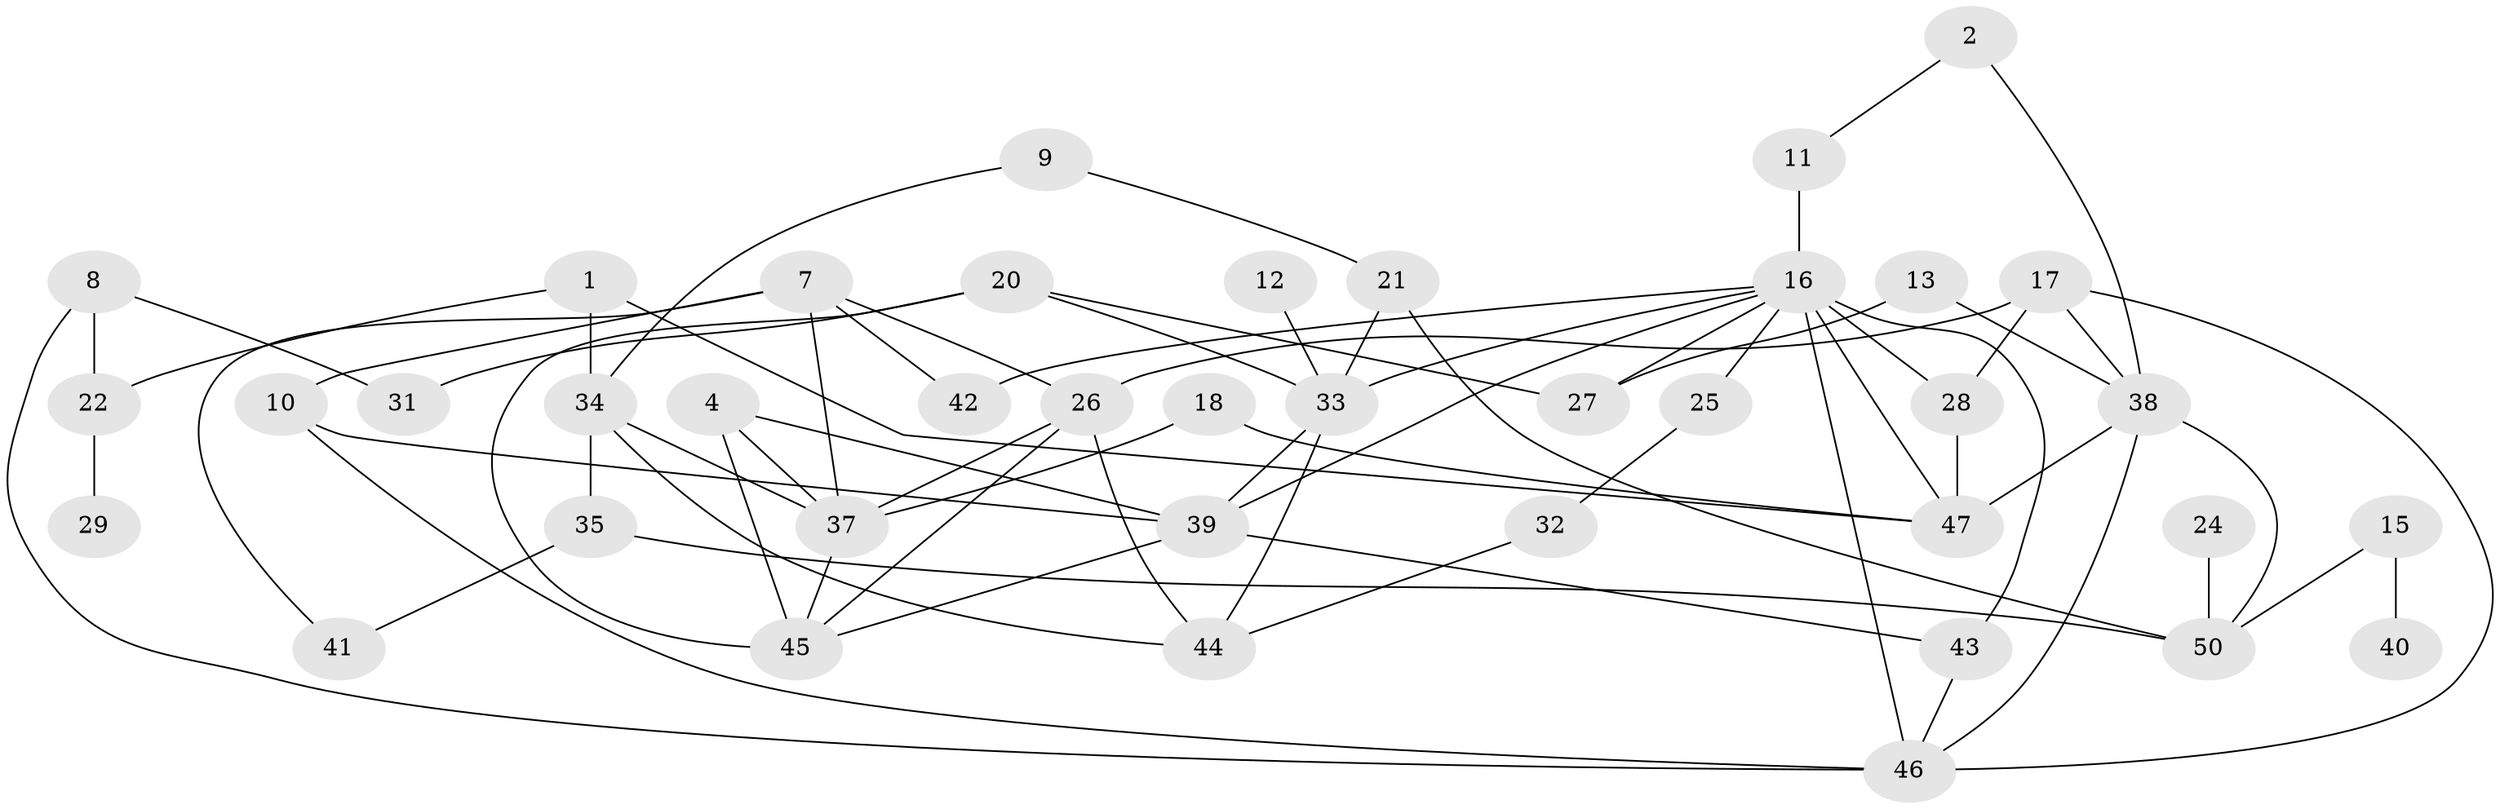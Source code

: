 // original degree distribution, {3: 0.19, 6: 0.03, 2: 0.32, 4: 0.16, 0: 0.1, 1: 0.14, 8: 0.01, 5: 0.05}
// Generated by graph-tools (version 1.1) at 2025/25/03/09/25 03:25:18]
// undirected, 40 vertices, 69 edges
graph export_dot {
graph [start="1"]
  node [color=gray90,style=filled];
  1;
  2;
  4;
  7;
  8;
  9;
  10;
  11;
  12;
  13;
  15;
  16;
  17;
  18;
  20;
  21;
  22;
  24;
  25;
  26;
  27;
  28;
  29;
  31;
  32;
  33;
  34;
  35;
  37;
  38;
  39;
  40;
  41;
  42;
  43;
  44;
  45;
  46;
  47;
  50;
  1 -- 22 [weight=1.0];
  1 -- 34 [weight=1.0];
  1 -- 47 [weight=1.0];
  2 -- 11 [weight=1.0];
  2 -- 38 [weight=1.0];
  4 -- 37 [weight=1.0];
  4 -- 39 [weight=1.0];
  4 -- 45 [weight=2.0];
  7 -- 10 [weight=1.0];
  7 -- 26 [weight=1.0];
  7 -- 37 [weight=1.0];
  7 -- 41 [weight=1.0];
  7 -- 42 [weight=1.0];
  8 -- 22 [weight=1.0];
  8 -- 31 [weight=1.0];
  8 -- 46 [weight=1.0];
  9 -- 21 [weight=1.0];
  9 -- 34 [weight=1.0];
  10 -- 39 [weight=1.0];
  10 -- 46 [weight=1.0];
  11 -- 16 [weight=2.0];
  12 -- 33 [weight=1.0];
  13 -- 27 [weight=1.0];
  13 -- 38 [weight=1.0];
  15 -- 40 [weight=1.0];
  15 -- 50 [weight=1.0];
  16 -- 25 [weight=1.0];
  16 -- 27 [weight=1.0];
  16 -- 28 [weight=1.0];
  16 -- 33 [weight=1.0];
  16 -- 39 [weight=1.0];
  16 -- 42 [weight=1.0];
  16 -- 43 [weight=2.0];
  16 -- 46 [weight=1.0];
  16 -- 47 [weight=1.0];
  17 -- 26 [weight=1.0];
  17 -- 28 [weight=1.0];
  17 -- 38 [weight=1.0];
  17 -- 46 [weight=1.0];
  18 -- 37 [weight=1.0];
  18 -- 47 [weight=1.0];
  20 -- 27 [weight=1.0];
  20 -- 31 [weight=1.0];
  20 -- 33 [weight=1.0];
  20 -- 45 [weight=1.0];
  21 -- 33 [weight=1.0];
  21 -- 50 [weight=1.0];
  22 -- 29 [weight=1.0];
  24 -- 50 [weight=2.0];
  25 -- 32 [weight=1.0];
  26 -- 37 [weight=1.0];
  26 -- 44 [weight=1.0];
  26 -- 45 [weight=1.0];
  28 -- 47 [weight=1.0];
  32 -- 44 [weight=1.0];
  33 -- 39 [weight=1.0];
  33 -- 44 [weight=1.0];
  34 -- 35 [weight=1.0];
  34 -- 37 [weight=1.0];
  34 -- 44 [weight=1.0];
  35 -- 41 [weight=2.0];
  35 -- 50 [weight=1.0];
  37 -- 45 [weight=1.0];
  38 -- 46 [weight=1.0];
  38 -- 47 [weight=1.0];
  38 -- 50 [weight=1.0];
  39 -- 43 [weight=1.0];
  39 -- 45 [weight=1.0];
  43 -- 46 [weight=1.0];
}
